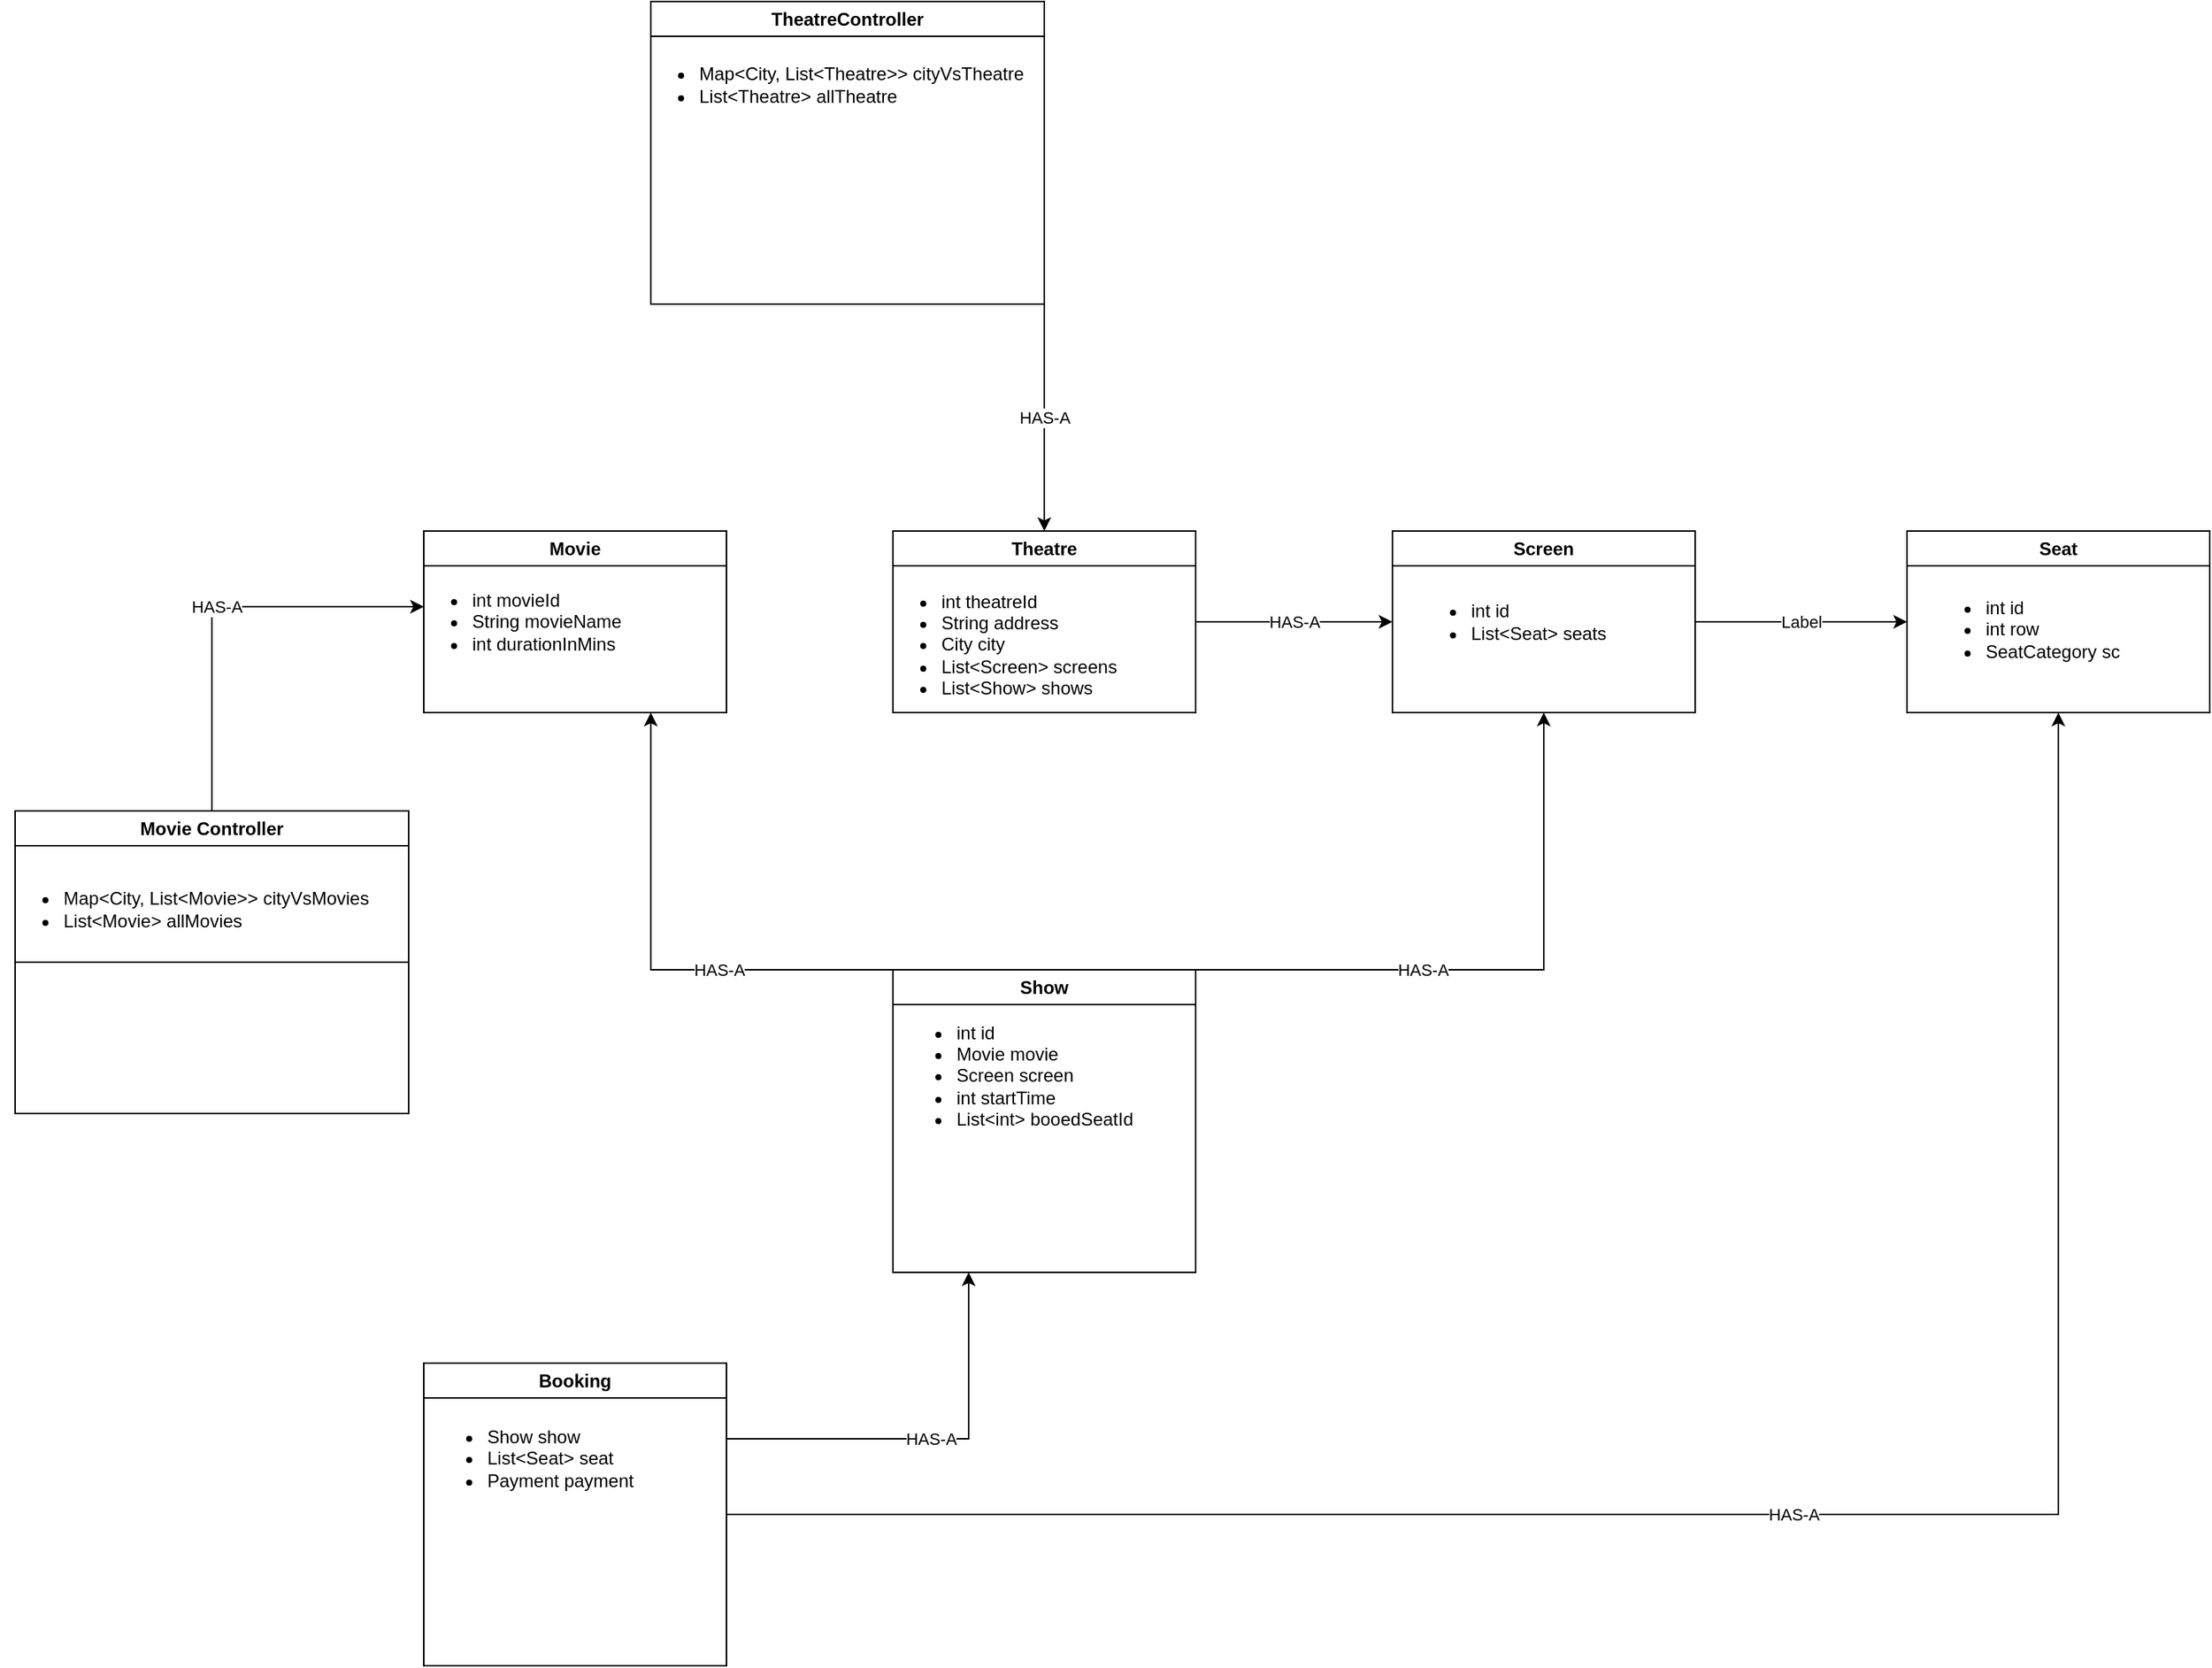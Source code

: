 <mxfile version="28.2.6">
  <diagram name="Page-1" id="fs0fivpf-qtMlGIL81F3">
    <mxGraphModel dx="3848" dy="1268" grid="1" gridSize="10" guides="1" tooltips="1" connect="1" arrows="1" fold="1" page="1" pageScale="1" pageWidth="1654" pageHeight="1169" math="0" shadow="0">
      <root>
        <mxCell id="0" />
        <mxCell id="1" parent="0" />
        <mxCell id="z_EsGlXKPDo4-9NeF7dt-1" value="Movie" style="swimlane;whiteSpace=wrap;html=1;" parent="1" vertex="1">
          <mxGeometry x="250" y="400" width="200" height="120" as="geometry" />
        </mxCell>
        <mxCell id="z_EsGlXKPDo4-9NeF7dt-2" value="&lt;ul&gt;&lt;li&gt;int movieId&lt;/li&gt;&lt;li&gt;String movieName&lt;/li&gt;&lt;li&gt;int durationInMins&lt;/li&gt;&lt;/ul&gt;" style="text;html=1;align=left;verticalAlign=middle;resizable=0;points=[];autosize=1;strokeColor=none;fillColor=none;" parent="z_EsGlXKPDo4-9NeF7dt-1" vertex="1">
          <mxGeometry x="-10" y="20" width="160" height="80" as="geometry" />
        </mxCell>
        <mxCell id="z_EsGlXKPDo4-9NeF7dt-4" value="Movie Controller" style="swimlane;whiteSpace=wrap;html=1;" parent="1" vertex="1">
          <mxGeometry x="-20" y="585" width="260" height="200" as="geometry" />
        </mxCell>
        <mxCell id="z_EsGlXKPDo4-9NeF7dt-6" value="&lt;ul&gt;&lt;li&gt;Map&amp;lt;City, List&amp;lt;Movie&amp;gt;&amp;gt; cityVsMovies&lt;/li&gt;&lt;li&gt;List&amp;lt;Movie&amp;gt; allMovies&lt;/li&gt;&lt;/ul&gt;" style="text;html=1;align=left;verticalAlign=middle;resizable=0;points=[];autosize=1;strokeColor=none;fillColor=none;" parent="z_EsGlXKPDo4-9NeF7dt-4" vertex="1">
          <mxGeometry x="-10" y="30" width="270" height="70" as="geometry" />
        </mxCell>
        <mxCell id="z_EsGlXKPDo4-9NeF7dt-7" value="" style="endArrow=none;html=1;rounded=0;entryX=1;entryY=0.5;entryDx=0;entryDy=0;exitX=0;exitY=0.5;exitDx=0;exitDy=0;" parent="1" source="z_EsGlXKPDo4-9NeF7dt-4" target="z_EsGlXKPDo4-9NeF7dt-4" edge="1">
          <mxGeometry width="50" height="50" relative="1" as="geometry">
            <mxPoint x="-460" y="735" as="sourcePoint" />
            <mxPoint x="-410" y="685" as="targetPoint" />
          </mxGeometry>
        </mxCell>
        <mxCell id="z_EsGlXKPDo4-9NeF7dt-8" value="" style="endArrow=classic;html=1;rounded=0;entryX=0.063;entryY=0.375;entryDx=0;entryDy=0;entryPerimeter=0;exitX=0.5;exitY=0;exitDx=0;exitDy=0;" parent="1" source="z_EsGlXKPDo4-9NeF7dt-4" target="z_EsGlXKPDo4-9NeF7dt-2" edge="1">
          <mxGeometry relative="1" as="geometry">
            <mxPoint x="-10" y="530" as="sourcePoint" />
            <mxPoint x="90" y="530" as="targetPoint" />
            <Array as="points">
              <mxPoint x="110" y="450" />
            </Array>
          </mxGeometry>
        </mxCell>
        <mxCell id="z_EsGlXKPDo4-9NeF7dt-9" value="HAS-A" style="edgeLabel;resizable=0;html=1;;align=center;verticalAlign=middle;" parent="z_EsGlXKPDo4-9NeF7dt-8" connectable="0" vertex="1">
          <mxGeometry relative="1" as="geometry" />
        </mxCell>
        <mxCell id="z_EsGlXKPDo4-9NeF7dt-10" value="Theatre" style="swimlane;whiteSpace=wrap;html=1;" parent="1" vertex="1">
          <mxGeometry x="560" y="400" width="200" height="120" as="geometry" />
        </mxCell>
        <mxCell id="z_EsGlXKPDo4-9NeF7dt-11" value="&lt;ul&gt;&lt;li&gt;int theatreId&lt;/li&gt;&lt;li&gt;String address&lt;/li&gt;&lt;li&gt;City city&lt;/li&gt;&lt;li&gt;List&amp;lt;Screen&amp;gt; screens&lt;/li&gt;&lt;li&gt;List&amp;lt;Show&amp;gt; shows&lt;/li&gt;&lt;/ul&gt;" style="text;html=1;align=left;verticalAlign=middle;resizable=0;points=[];autosize=1;strokeColor=none;fillColor=none;" parent="z_EsGlXKPDo4-9NeF7dt-10" vertex="1">
          <mxGeometry x="-10" y="20" width="180" height="110" as="geometry" />
        </mxCell>
        <mxCell id="z_EsGlXKPDo4-9NeF7dt-12" value="Screen" style="swimlane;whiteSpace=wrap;html=1;" parent="1" vertex="1">
          <mxGeometry x="890" y="400" width="200" height="120" as="geometry" />
        </mxCell>
        <mxCell id="z_EsGlXKPDo4-9NeF7dt-13" value="&lt;ul&gt;&lt;li&gt;int id&lt;/li&gt;&lt;li&gt;List&amp;lt;Seat&amp;gt; seats&lt;/li&gt;&lt;/ul&gt;" style="text;html=1;align=left;verticalAlign=middle;resizable=0;points=[];autosize=1;strokeColor=none;fillColor=none;" parent="z_EsGlXKPDo4-9NeF7dt-12" vertex="1">
          <mxGeometry x="10" y="25" width="150" height="70" as="geometry" />
        </mxCell>
        <mxCell id="z_EsGlXKPDo4-9NeF7dt-16" value="Show" style="swimlane;whiteSpace=wrap;html=1;" parent="1" vertex="1">
          <mxGeometry x="560" y="690" width="200" height="200" as="geometry" />
        </mxCell>
        <mxCell id="z_EsGlXKPDo4-9NeF7dt-18" value="&lt;ul&gt;&lt;li&gt;int id&lt;/li&gt;&lt;li&gt;Movie movie&lt;/li&gt;&lt;li&gt;Screen screen&lt;/li&gt;&lt;li&gt;int startTime&lt;/li&gt;&lt;li&gt;List&amp;lt;int&amp;gt; booedSeatId&lt;/li&gt;&lt;/ul&gt;" style="text;html=1;align=left;verticalAlign=middle;resizable=0;points=[];autosize=1;strokeColor=none;fillColor=none;" parent="z_EsGlXKPDo4-9NeF7dt-16" vertex="1">
          <mxGeometry y="15" width="180" height="110" as="geometry" />
        </mxCell>
        <mxCell id="z_EsGlXKPDo4-9NeF7dt-19" value="" style="endArrow=classic;html=1;rounded=0;entryX=0.5;entryY=1;entryDx=0;entryDy=0;exitX=0.5;exitY=0;exitDx=0;exitDy=0;" parent="1" source="z_EsGlXKPDo4-9NeF7dt-16" target="z_EsGlXKPDo4-9NeF7dt-12" edge="1">
          <mxGeometry relative="1" as="geometry">
            <mxPoint x="860" y="690" as="sourcePoint" />
            <mxPoint x="960" y="690" as="targetPoint" />
            <Array as="points">
              <mxPoint x="990" y="690" />
            </Array>
          </mxGeometry>
        </mxCell>
        <mxCell id="z_EsGlXKPDo4-9NeF7dt-20" value="HAS-A" style="edgeLabel;resizable=0;html=1;;align=center;verticalAlign=middle;" parent="z_EsGlXKPDo4-9NeF7dt-19" connectable="0" vertex="1">
          <mxGeometry relative="1" as="geometry" />
        </mxCell>
        <mxCell id="z_EsGlXKPDo4-9NeF7dt-22" value="" style="endArrow=classic;html=1;rounded=0;entryX=0.75;entryY=1;entryDx=0;entryDy=0;exitX=0.5;exitY=0;exitDx=0;exitDy=0;" parent="1" source="z_EsGlXKPDo4-9NeF7dt-16" target="z_EsGlXKPDo4-9NeF7dt-1" edge="1">
          <mxGeometry relative="1" as="geometry">
            <mxPoint x="430" y="680" as="sourcePoint" />
            <mxPoint x="530" y="680" as="targetPoint" />
            <Array as="points">
              <mxPoint x="400" y="690" />
            </Array>
          </mxGeometry>
        </mxCell>
        <mxCell id="z_EsGlXKPDo4-9NeF7dt-23" value="HAS-A" style="edgeLabel;resizable=0;html=1;;align=center;verticalAlign=middle;" parent="z_EsGlXKPDo4-9NeF7dt-22" connectable="0" vertex="1">
          <mxGeometry relative="1" as="geometry" />
        </mxCell>
        <mxCell id="z_EsGlXKPDo4-9NeF7dt-24" value="Seat" style="swimlane;whiteSpace=wrap;html=1;" parent="1" vertex="1">
          <mxGeometry x="1230" y="400" width="200" height="120" as="geometry" />
        </mxCell>
        <mxCell id="z_EsGlXKPDo4-9NeF7dt-25" value="&lt;ul&gt;&lt;li&gt;int id&lt;/li&gt;&lt;li&gt;int row&lt;/li&gt;&lt;li&gt;SeatCategory sc&lt;/li&gt;&lt;/ul&gt;" style="text;html=1;align=left;verticalAlign=middle;resizable=0;points=[];autosize=1;strokeColor=none;fillColor=none;" parent="z_EsGlXKPDo4-9NeF7dt-24" vertex="1">
          <mxGeometry x="10" y="25" width="150" height="80" as="geometry" />
        </mxCell>
        <mxCell id="z_EsGlXKPDo4-9NeF7dt-26" value="" style="endArrow=classic;html=1;rounded=0;entryX=0;entryY=0.5;entryDx=0;entryDy=0;exitX=1;exitY=0.5;exitDx=0;exitDy=0;" parent="1" source="z_EsGlXKPDo4-9NeF7dt-12" target="z_EsGlXKPDo4-9NeF7dt-24" edge="1">
          <mxGeometry relative="1" as="geometry">
            <mxPoint x="1120" y="530" as="sourcePoint" />
            <mxPoint x="1190" y="470" as="targetPoint" />
          </mxGeometry>
        </mxCell>
        <mxCell id="z_EsGlXKPDo4-9NeF7dt-27" value="Label" style="edgeLabel;resizable=0;html=1;;align=center;verticalAlign=middle;" parent="z_EsGlXKPDo4-9NeF7dt-26" connectable="0" vertex="1">
          <mxGeometry relative="1" as="geometry" />
        </mxCell>
        <mxCell id="z_EsGlXKPDo4-9NeF7dt-14" value="" style="endArrow=classic;html=1;rounded=0;entryX=0;entryY=0.5;entryDx=0;entryDy=0;exitX=1;exitY=0.5;exitDx=0;exitDy=0;" parent="1" source="z_EsGlXKPDo4-9NeF7dt-10" target="z_EsGlXKPDo4-9NeF7dt-12" edge="1">
          <mxGeometry relative="1" as="geometry">
            <mxPoint x="830" y="560" as="sourcePoint" />
            <mxPoint x="860" y="470" as="targetPoint" />
          </mxGeometry>
        </mxCell>
        <mxCell id="z_EsGlXKPDo4-9NeF7dt-15" value="HAS-A" style="edgeLabel;resizable=0;html=1;;align=center;verticalAlign=middle;" parent="z_EsGlXKPDo4-9NeF7dt-14" connectable="0" vertex="1">
          <mxGeometry relative="1" as="geometry" />
        </mxCell>
        <mxCell id="z_EsGlXKPDo4-9NeF7dt-28" value="TheatreController" style="swimlane;whiteSpace=wrap;html=1;" parent="1" vertex="1">
          <mxGeometry x="400" y="50" width="260" height="200" as="geometry" />
        </mxCell>
        <mxCell id="z_EsGlXKPDo4-9NeF7dt-29" value="&lt;ul&gt;&lt;li&gt;Map&amp;lt;City, List&amp;lt;Theatre&amp;gt;&amp;gt; cityVsTheatre&lt;/li&gt;&lt;li&gt;List&amp;lt;Theatre&amp;gt; allTheatre&lt;/li&gt;&lt;/ul&gt;" style="text;html=1;align=left;verticalAlign=middle;resizable=0;points=[];autosize=1;strokeColor=none;fillColor=none;" parent="1" vertex="1">
          <mxGeometry x="390" y="70" width="280" height="70" as="geometry" />
        </mxCell>
        <mxCell id="z_EsGlXKPDo4-9NeF7dt-30" value="" style="endArrow=classic;html=1;rounded=0;entryX=0.5;entryY=0;entryDx=0;entryDy=0;exitX=1;exitY=1;exitDx=0;exitDy=0;" parent="1" source="z_EsGlXKPDo4-9NeF7dt-28" target="z_EsGlXKPDo4-9NeF7dt-10" edge="1">
          <mxGeometry relative="1" as="geometry">
            <mxPoint x="540" y="330" as="sourcePoint" />
            <mxPoint x="700" y="390" as="targetPoint" />
            <Array as="points">
              <mxPoint x="660" y="330" />
            </Array>
          </mxGeometry>
        </mxCell>
        <mxCell id="z_EsGlXKPDo4-9NeF7dt-31" value="HAS-A" style="edgeLabel;resizable=0;html=1;;align=center;verticalAlign=middle;" parent="z_EsGlXKPDo4-9NeF7dt-30" connectable="0" vertex="1">
          <mxGeometry relative="1" as="geometry" />
        </mxCell>
        <mxCell id="z_EsGlXKPDo4-9NeF7dt-32" value="Booking" style="swimlane;whiteSpace=wrap;html=1;" parent="1" vertex="1">
          <mxGeometry x="250" y="950" width="200" height="200" as="geometry" />
        </mxCell>
        <mxCell id="z_EsGlXKPDo4-9NeF7dt-33" value="&lt;ul&gt;&lt;li&gt;Show show&lt;/li&gt;&lt;li&gt;List&amp;lt;Seat&amp;gt; seat&lt;/li&gt;&lt;li&gt;Payment payment&lt;/li&gt;&lt;/ul&gt;" style="text;html=1;align=left;verticalAlign=middle;resizable=0;points=[];autosize=1;strokeColor=none;fillColor=none;" parent="z_EsGlXKPDo4-9NeF7dt-32" vertex="1">
          <mxGeometry y="23" width="160" height="80" as="geometry" />
        </mxCell>
        <mxCell id="z_EsGlXKPDo4-9NeF7dt-34" value="" style="endArrow=classic;html=1;rounded=0;exitX=1;exitY=0.25;exitDx=0;exitDy=0;entryX=0.25;entryY=1;entryDx=0;entryDy=0;" parent="1" source="z_EsGlXKPDo4-9NeF7dt-32" target="z_EsGlXKPDo4-9NeF7dt-16" edge="1">
          <mxGeometry relative="1" as="geometry">
            <mxPoint x="600" y="1050" as="sourcePoint" />
            <mxPoint x="700" y="1050" as="targetPoint" />
            <Array as="points">
              <mxPoint x="610" y="1000" />
            </Array>
          </mxGeometry>
        </mxCell>
        <mxCell id="z_EsGlXKPDo4-9NeF7dt-35" value="HAS-A" style="edgeLabel;resizable=0;html=1;;align=center;verticalAlign=middle;" parent="z_EsGlXKPDo4-9NeF7dt-34" connectable="0" vertex="1">
          <mxGeometry relative="1" as="geometry" />
        </mxCell>
        <mxCell id="z_EsGlXKPDo4-9NeF7dt-36" value="" style="endArrow=classic;html=1;rounded=0;exitX=1;exitY=0.5;exitDx=0;exitDy=0;entryX=0.5;entryY=1;entryDx=0;entryDy=0;" parent="1" source="z_EsGlXKPDo4-9NeF7dt-32" target="z_EsGlXKPDo4-9NeF7dt-24" edge="1">
          <mxGeometry relative="1" as="geometry">
            <mxPoint x="490" y="1070" as="sourcePoint" />
            <mxPoint x="590" y="1070" as="targetPoint" />
            <Array as="points">
              <mxPoint x="1330" y="1050" />
            </Array>
          </mxGeometry>
        </mxCell>
        <mxCell id="z_EsGlXKPDo4-9NeF7dt-37" value="HAS-A" style="edgeLabel;resizable=0;html=1;;align=center;verticalAlign=middle;" parent="z_EsGlXKPDo4-9NeF7dt-36" connectable="0" vertex="1">
          <mxGeometry relative="1" as="geometry" />
        </mxCell>
      </root>
    </mxGraphModel>
  </diagram>
</mxfile>
